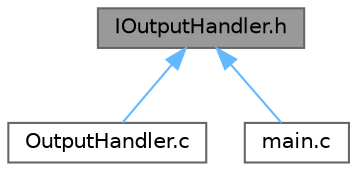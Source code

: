 digraph "IOutputHandler.h"
{
 // LATEX_PDF_SIZE
  bgcolor="transparent";
  edge [fontname=Helvetica,fontsize=10,labelfontname=Helvetica,labelfontsize=10];
  node [fontname=Helvetica,fontsize=10,shape=box,height=0.2,width=0.4];
  Node1 [id="Node000001",label="IOutputHandler.h",height=0.2,width=0.4,color="gray40", fillcolor="grey60", style="filled", fontcolor="black",tooltip="This header file is an interface for outputting Data."];
  Node1 -> Node2 [id="edge1_Node000001_Node000002",dir="back",color="steelblue1",style="solid",tooltip=" "];
  Node2 [id="Node000002",label="OutputHandler.c",height=0.2,width=0.4,color="grey40", fillcolor="white", style="filled",URL="$_output_handler_8c.html",tooltip="This Class implements the IOutputHandler.h header file. It uses the two onboard LEDs of the MSP430FR2..."];
  Node1 -> Node3 [id="edge2_Node000001_Node000003",dir="back",color="steelblue1",style="solid",tooltip=" "];
  Node3 [id="Node000003",label="main.c",height=0.2,width=0.4,color="grey40", fillcolor="white", style="filled",URL="$main_8c.html",tooltip="The main method gets called at start of the device interrupts: P2: Acknowledge-Button P3: Movement/Ta..."];
}
